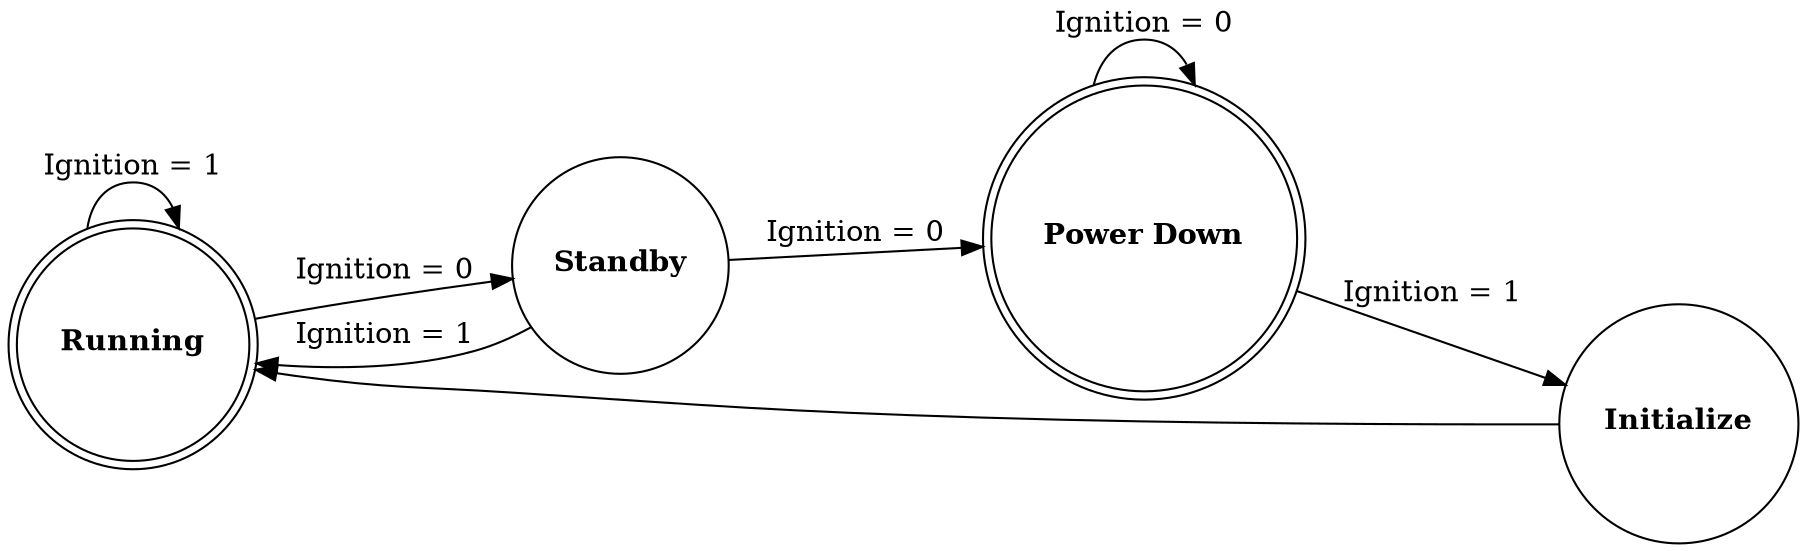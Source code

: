 # Copyright (c) 2010 - 2023, Fraunhofer-Gesellschaft zur Foerderung der angewandten Forschung e.V.
# All rights reserved.
#
# SPDX-License-Identifier: BSD-3-Clause
#
# Redistribution and use in source and binary forms, with or without
# modification, are permitted provided that the following conditions are met:
#
# 1. Redistributions of source code must retain the above copyright notice, this
#    list of conditions and the following disclaimer.
#
# 2. Redistributions in binary form must reproduce the above copyright notice,
#    this list of conditions and the following disclaimer in the documentation
#    and/or other materials provided with the distribution.
#
# 3. Neither the name of the copyright holder nor the names of its
#    contributors may be used to endorse or promote products derived from
#    this software without specific prior written permission.
#
# THIS SOFTWARE IS PROVIDED BY THE COPYRIGHT HOLDERS AND CONTRIBUTORS "AS IS"
# AND ANY EXPRESS OR IMPLIED WARRANTIES, INCLUDING, BUT NOT LIMITED TO, THE
# IMPLIED WARRANTIES OF MERCHANTABILITY AND FITNESS FOR A PARTICULAR PURPOSE ARE
# DISCLAIMED. IN NO EVENT SHALL THE COPYRIGHT HOLDER OR CONTRIBUTORS BE LIABLE
# FOR ANY DIRECT, INDIRECT, INCIDENTAL, SPECIAL, EXEMPLARY, OR CONSEQUENTIAL
# DAMAGES (INCLUDING, BUT NOT LIMITED TO, PROCUREMENT OF SUBSTITUTE GOODS OR
# SERVICES; LOSS OF USE, DATA, OR PROFITS; OR BUSINESS INTERRUPTION) HOWEVER
# CAUSED AND ON ANY THEORY OF LIABILITY, WHETHER IN CONTRACT, STRICT LIABILITY,
# OR TORT (INCLUDING NEGLIGENCE OR OTHERWISE) ARISING IN ANY WAY OUT OF THE USE
# OF THIS SOFTWARE, EVEN IF ADVISED OF THE POSSIBILITY OF SUCH DAMAGE.
#
# We kindly request you to use one or more of the following phrases to refer to
# foxBMS in your hardware, software, documentation or advertising materials:
#
# - "This product uses parts of foxBMS®"
# - "This product includes parts of foxBMS®"
# - "This product is derived from foxBMS®"

digraph sbc_wakeup_states {
    rankdir=LR;

    node [shape = doublecircle]     sbc_running
                                    sbc_power_down;

    node [shape = circle]           sbc_standby
                                    sbc_initialize
                                    ;

    sbc_running        [label=<<B>Running</B>>];
    sbc_standby        [label=<<B>Standby</B>>];
    sbc_power_down     [label=<<B>Power Down</B>>];
    sbc_initialize     [label=<<B>Initialize</B>>];

    sbc_running -> sbc_running [label = "Ignition = 1"]
    sbc_running -> sbc_standby [label = "Ignition = 0"]
    sbc_standby -> sbc_running [label = "Ignition = 1"]
    sbc_standby -> sbc_power_down [label = "Ignition = 0"]
    sbc_power_down -> sbc_initialize [label = "Ignition = 1"]
    sbc_power_down -> sbc_power_down [label = "Ignition = 0"]
    sbc_initialize -> sbc_running
    ;
}
